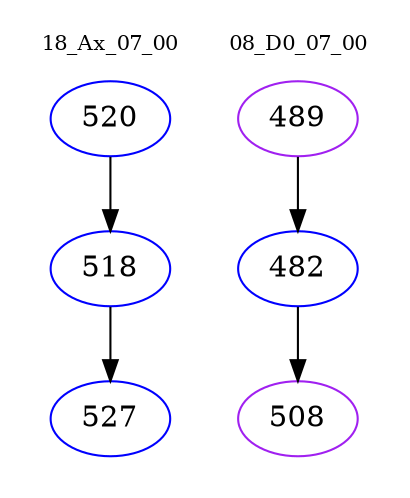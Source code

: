 digraph{
subgraph cluster_0 {
color = white
label = "18_Ax_07_00";
fontsize=10;
T0_520 [label="520", color="blue"]
T0_520 -> T0_518 [color="black"]
T0_518 [label="518", color="blue"]
T0_518 -> T0_527 [color="black"]
T0_527 [label="527", color="blue"]
}
subgraph cluster_1 {
color = white
label = "08_D0_07_00";
fontsize=10;
T1_489 [label="489", color="purple"]
T1_489 -> T1_482 [color="black"]
T1_482 [label="482", color="blue"]
T1_482 -> T1_508 [color="black"]
T1_508 [label="508", color="purple"]
}
}

